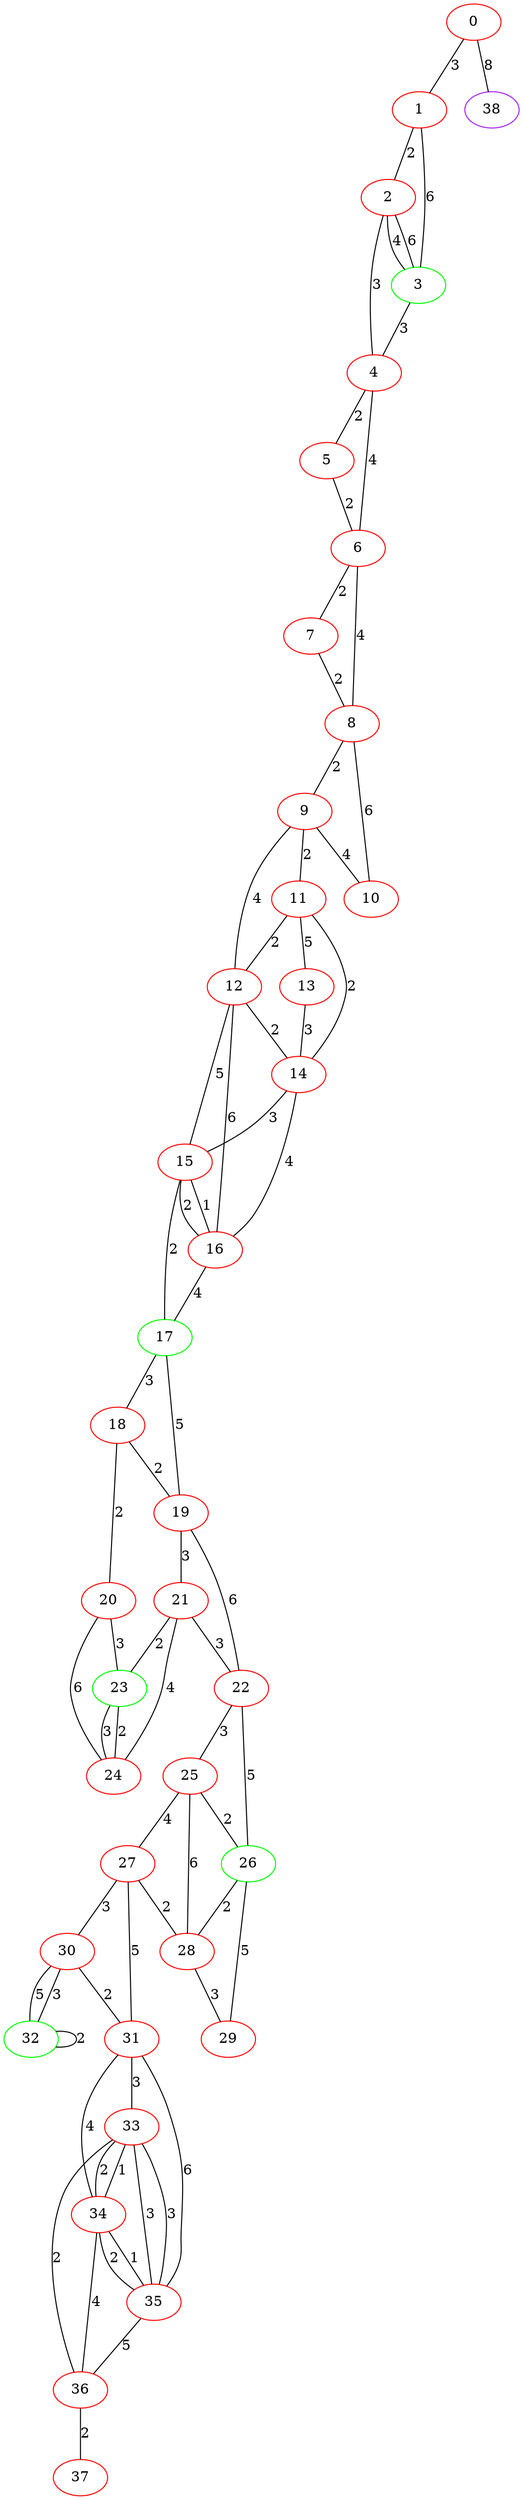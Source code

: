 graph "" {
0 [color=red, weight=1];
1 [color=red, weight=1];
2 [color=red, weight=1];
3 [color=green, weight=2];
4 [color=red, weight=1];
5 [color=red, weight=1];
6 [color=red, weight=1];
7 [color=red, weight=1];
8 [color=red, weight=1];
9 [color=red, weight=1];
10 [color=red, weight=1];
11 [color=red, weight=1];
12 [color=red, weight=1];
13 [color=red, weight=1];
14 [color=red, weight=1];
15 [color=red, weight=1];
16 [color=red, weight=1];
17 [color=green, weight=2];
18 [color=red, weight=1];
19 [color=red, weight=1];
20 [color=red, weight=1];
21 [color=red, weight=1];
22 [color=red, weight=1];
23 [color=green, weight=2];
24 [color=red, weight=1];
25 [color=red, weight=1];
26 [color=green, weight=2];
27 [color=red, weight=1];
28 [color=red, weight=1];
29 [color=red, weight=1];
30 [color=red, weight=1];
31 [color=red, weight=1];
32 [color=green, weight=2];
33 [color=red, weight=1];
34 [color=red, weight=1];
35 [color=red, weight=1];
36 [color=red, weight=1];
37 [color=red, weight=1];
38 [color=purple, weight=4];
0 -- 1  [key=0, label=3];
0 -- 38  [key=0, label=8];
1 -- 2  [key=0, label=2];
1 -- 3  [key=0, label=6];
2 -- 3  [key=0, label=4];
2 -- 3  [key=1, label=6];
2 -- 4  [key=0, label=3];
3 -- 4  [key=0, label=3];
4 -- 5  [key=0, label=2];
4 -- 6  [key=0, label=4];
5 -- 6  [key=0, label=2];
6 -- 8  [key=0, label=4];
6 -- 7  [key=0, label=2];
7 -- 8  [key=0, label=2];
8 -- 9  [key=0, label=2];
8 -- 10  [key=0, label=6];
9 -- 10  [key=0, label=4];
9 -- 11  [key=0, label=2];
9 -- 12  [key=0, label=4];
11 -- 12  [key=0, label=2];
11 -- 13  [key=0, label=5];
11 -- 14  [key=0, label=2];
12 -- 16  [key=0, label=6];
12 -- 14  [key=0, label=2];
12 -- 15  [key=0, label=5];
13 -- 14  [key=0, label=3];
14 -- 16  [key=0, label=4];
14 -- 15  [key=0, label=3];
15 -- 16  [key=0, label=2];
15 -- 16  [key=1, label=1];
15 -- 17  [key=0, label=2];
16 -- 17  [key=0, label=4];
17 -- 18  [key=0, label=3];
17 -- 19  [key=0, label=5];
18 -- 19  [key=0, label=2];
18 -- 20  [key=0, label=2];
19 -- 21  [key=0, label=3];
19 -- 22  [key=0, label=6];
20 -- 24  [key=0, label=6];
20 -- 23  [key=0, label=3];
21 -- 24  [key=0, label=4];
21 -- 22  [key=0, label=3];
21 -- 23  [key=0, label=2];
22 -- 25  [key=0, label=3];
22 -- 26  [key=0, label=5];
23 -- 24  [key=0, label=2];
23 -- 24  [key=1, label=3];
25 -- 26  [key=0, label=2];
25 -- 27  [key=0, label=4];
25 -- 28  [key=0, label=6];
26 -- 28  [key=0, label=2];
26 -- 29  [key=0, label=5];
27 -- 28  [key=0, label=2];
27 -- 30  [key=0, label=3];
27 -- 31  [key=0, label=5];
28 -- 29  [key=0, label=3];
30 -- 32  [key=0, label=5];
30 -- 32  [key=1, label=3];
30 -- 31  [key=0, label=2];
31 -- 33  [key=0, label=3];
31 -- 34  [key=0, label=4];
31 -- 35  [key=0, label=6];
32 -- 32  [key=0, label=2];
33 -- 34  [key=0, label=2];
33 -- 34  [key=1, label=1];
33 -- 35  [key=0, label=3];
33 -- 35  [key=1, label=3];
33 -- 36  [key=0, label=2];
34 -- 35  [key=0, label=1];
34 -- 35  [key=1, label=2];
34 -- 36  [key=0, label=4];
35 -- 36  [key=0, label=5];
36 -- 37  [key=0, label=2];
}
